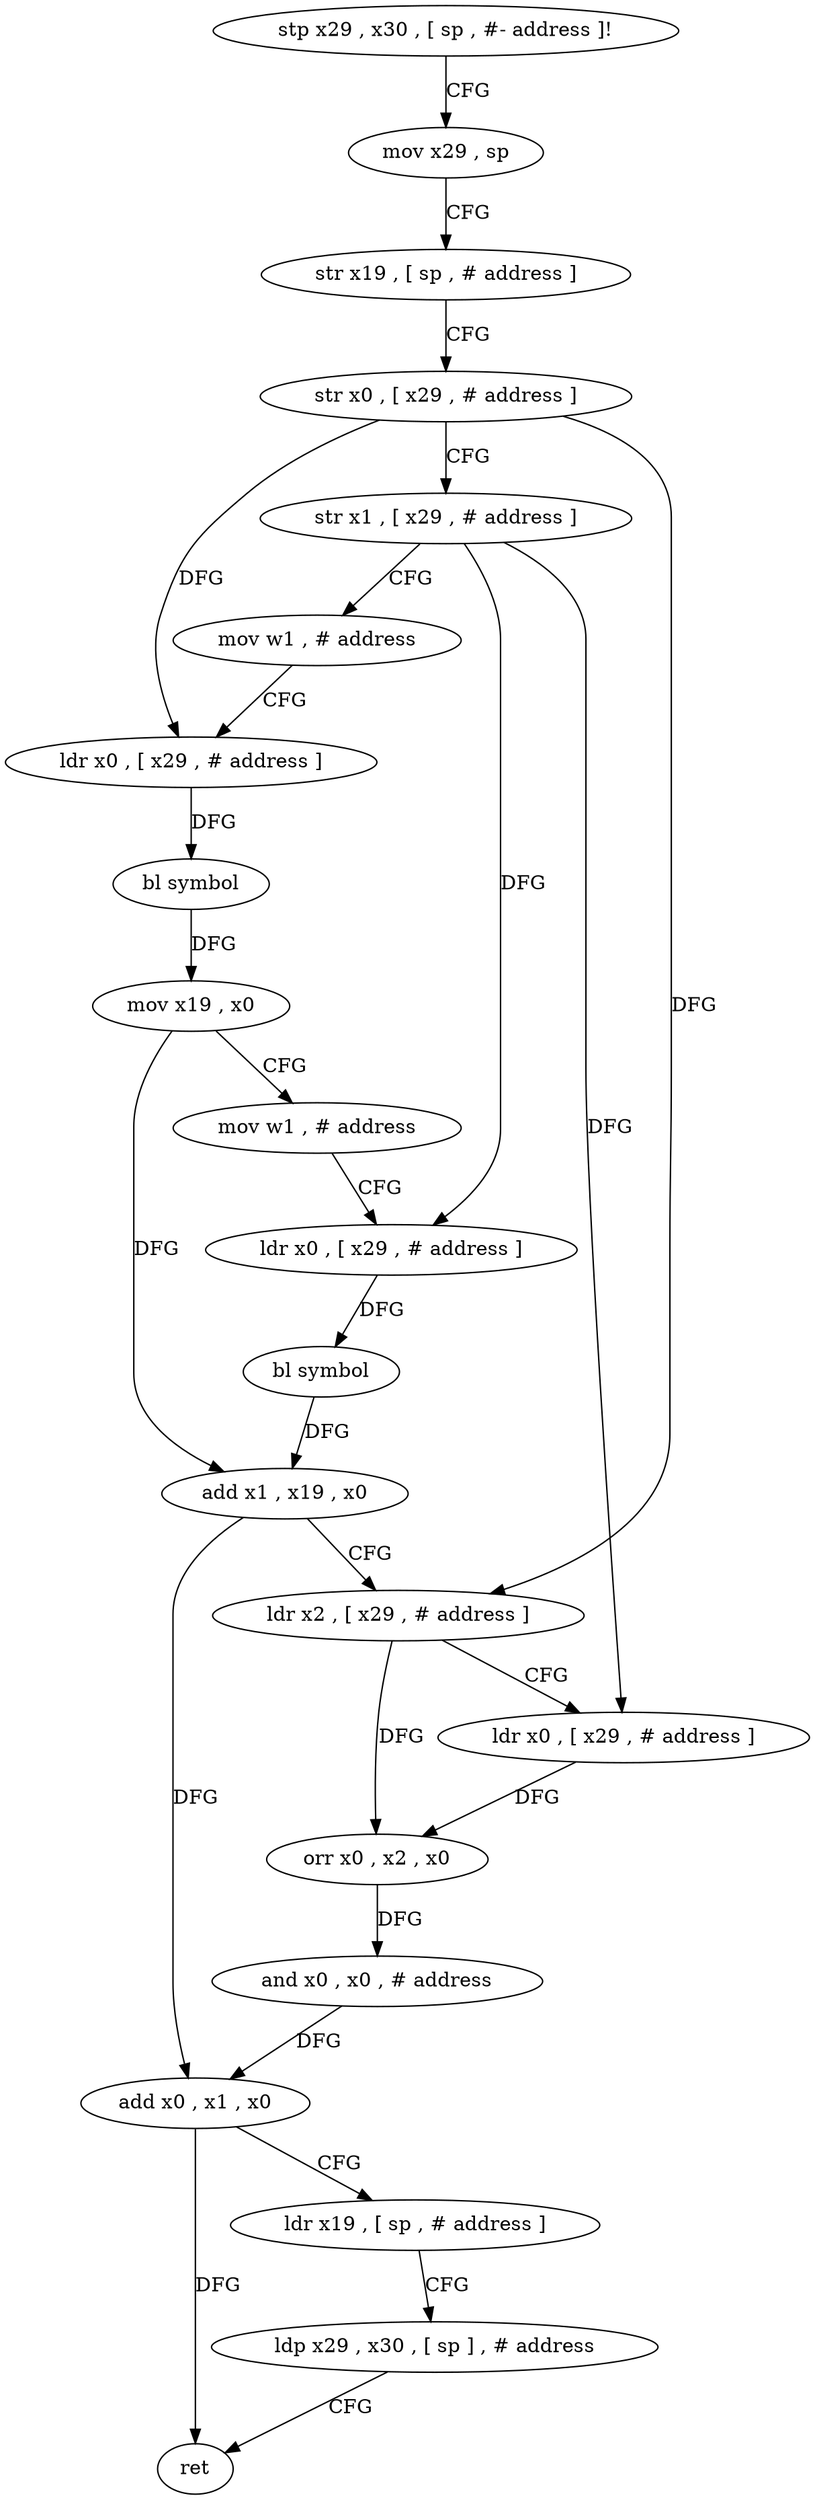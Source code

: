 digraph "func" {
"4511520" [label = "stp x29 , x30 , [ sp , #- address ]!" ]
"4511524" [label = "mov x29 , sp" ]
"4511528" [label = "str x19 , [ sp , # address ]" ]
"4511532" [label = "str x0 , [ x29 , # address ]" ]
"4511536" [label = "str x1 , [ x29 , # address ]" ]
"4511540" [label = "mov w1 , # address" ]
"4511544" [label = "ldr x0 , [ x29 , # address ]" ]
"4511548" [label = "bl symbol" ]
"4511552" [label = "mov x19 , x0" ]
"4511556" [label = "mov w1 , # address" ]
"4511560" [label = "ldr x0 , [ x29 , # address ]" ]
"4511564" [label = "bl symbol" ]
"4511568" [label = "add x1 , x19 , x0" ]
"4511572" [label = "ldr x2 , [ x29 , # address ]" ]
"4511576" [label = "ldr x0 , [ x29 , # address ]" ]
"4511580" [label = "orr x0 , x2 , x0" ]
"4511584" [label = "and x0 , x0 , # address" ]
"4511588" [label = "add x0 , x1 , x0" ]
"4511592" [label = "ldr x19 , [ sp , # address ]" ]
"4511596" [label = "ldp x29 , x30 , [ sp ] , # address" ]
"4511600" [label = "ret" ]
"4511520" -> "4511524" [ label = "CFG" ]
"4511524" -> "4511528" [ label = "CFG" ]
"4511528" -> "4511532" [ label = "CFG" ]
"4511532" -> "4511536" [ label = "CFG" ]
"4511532" -> "4511544" [ label = "DFG" ]
"4511532" -> "4511572" [ label = "DFG" ]
"4511536" -> "4511540" [ label = "CFG" ]
"4511536" -> "4511560" [ label = "DFG" ]
"4511536" -> "4511576" [ label = "DFG" ]
"4511540" -> "4511544" [ label = "CFG" ]
"4511544" -> "4511548" [ label = "DFG" ]
"4511548" -> "4511552" [ label = "DFG" ]
"4511552" -> "4511556" [ label = "CFG" ]
"4511552" -> "4511568" [ label = "DFG" ]
"4511556" -> "4511560" [ label = "CFG" ]
"4511560" -> "4511564" [ label = "DFG" ]
"4511564" -> "4511568" [ label = "DFG" ]
"4511568" -> "4511572" [ label = "CFG" ]
"4511568" -> "4511588" [ label = "DFG" ]
"4511572" -> "4511576" [ label = "CFG" ]
"4511572" -> "4511580" [ label = "DFG" ]
"4511576" -> "4511580" [ label = "DFG" ]
"4511580" -> "4511584" [ label = "DFG" ]
"4511584" -> "4511588" [ label = "DFG" ]
"4511588" -> "4511592" [ label = "CFG" ]
"4511588" -> "4511600" [ label = "DFG" ]
"4511592" -> "4511596" [ label = "CFG" ]
"4511596" -> "4511600" [ label = "CFG" ]
}
